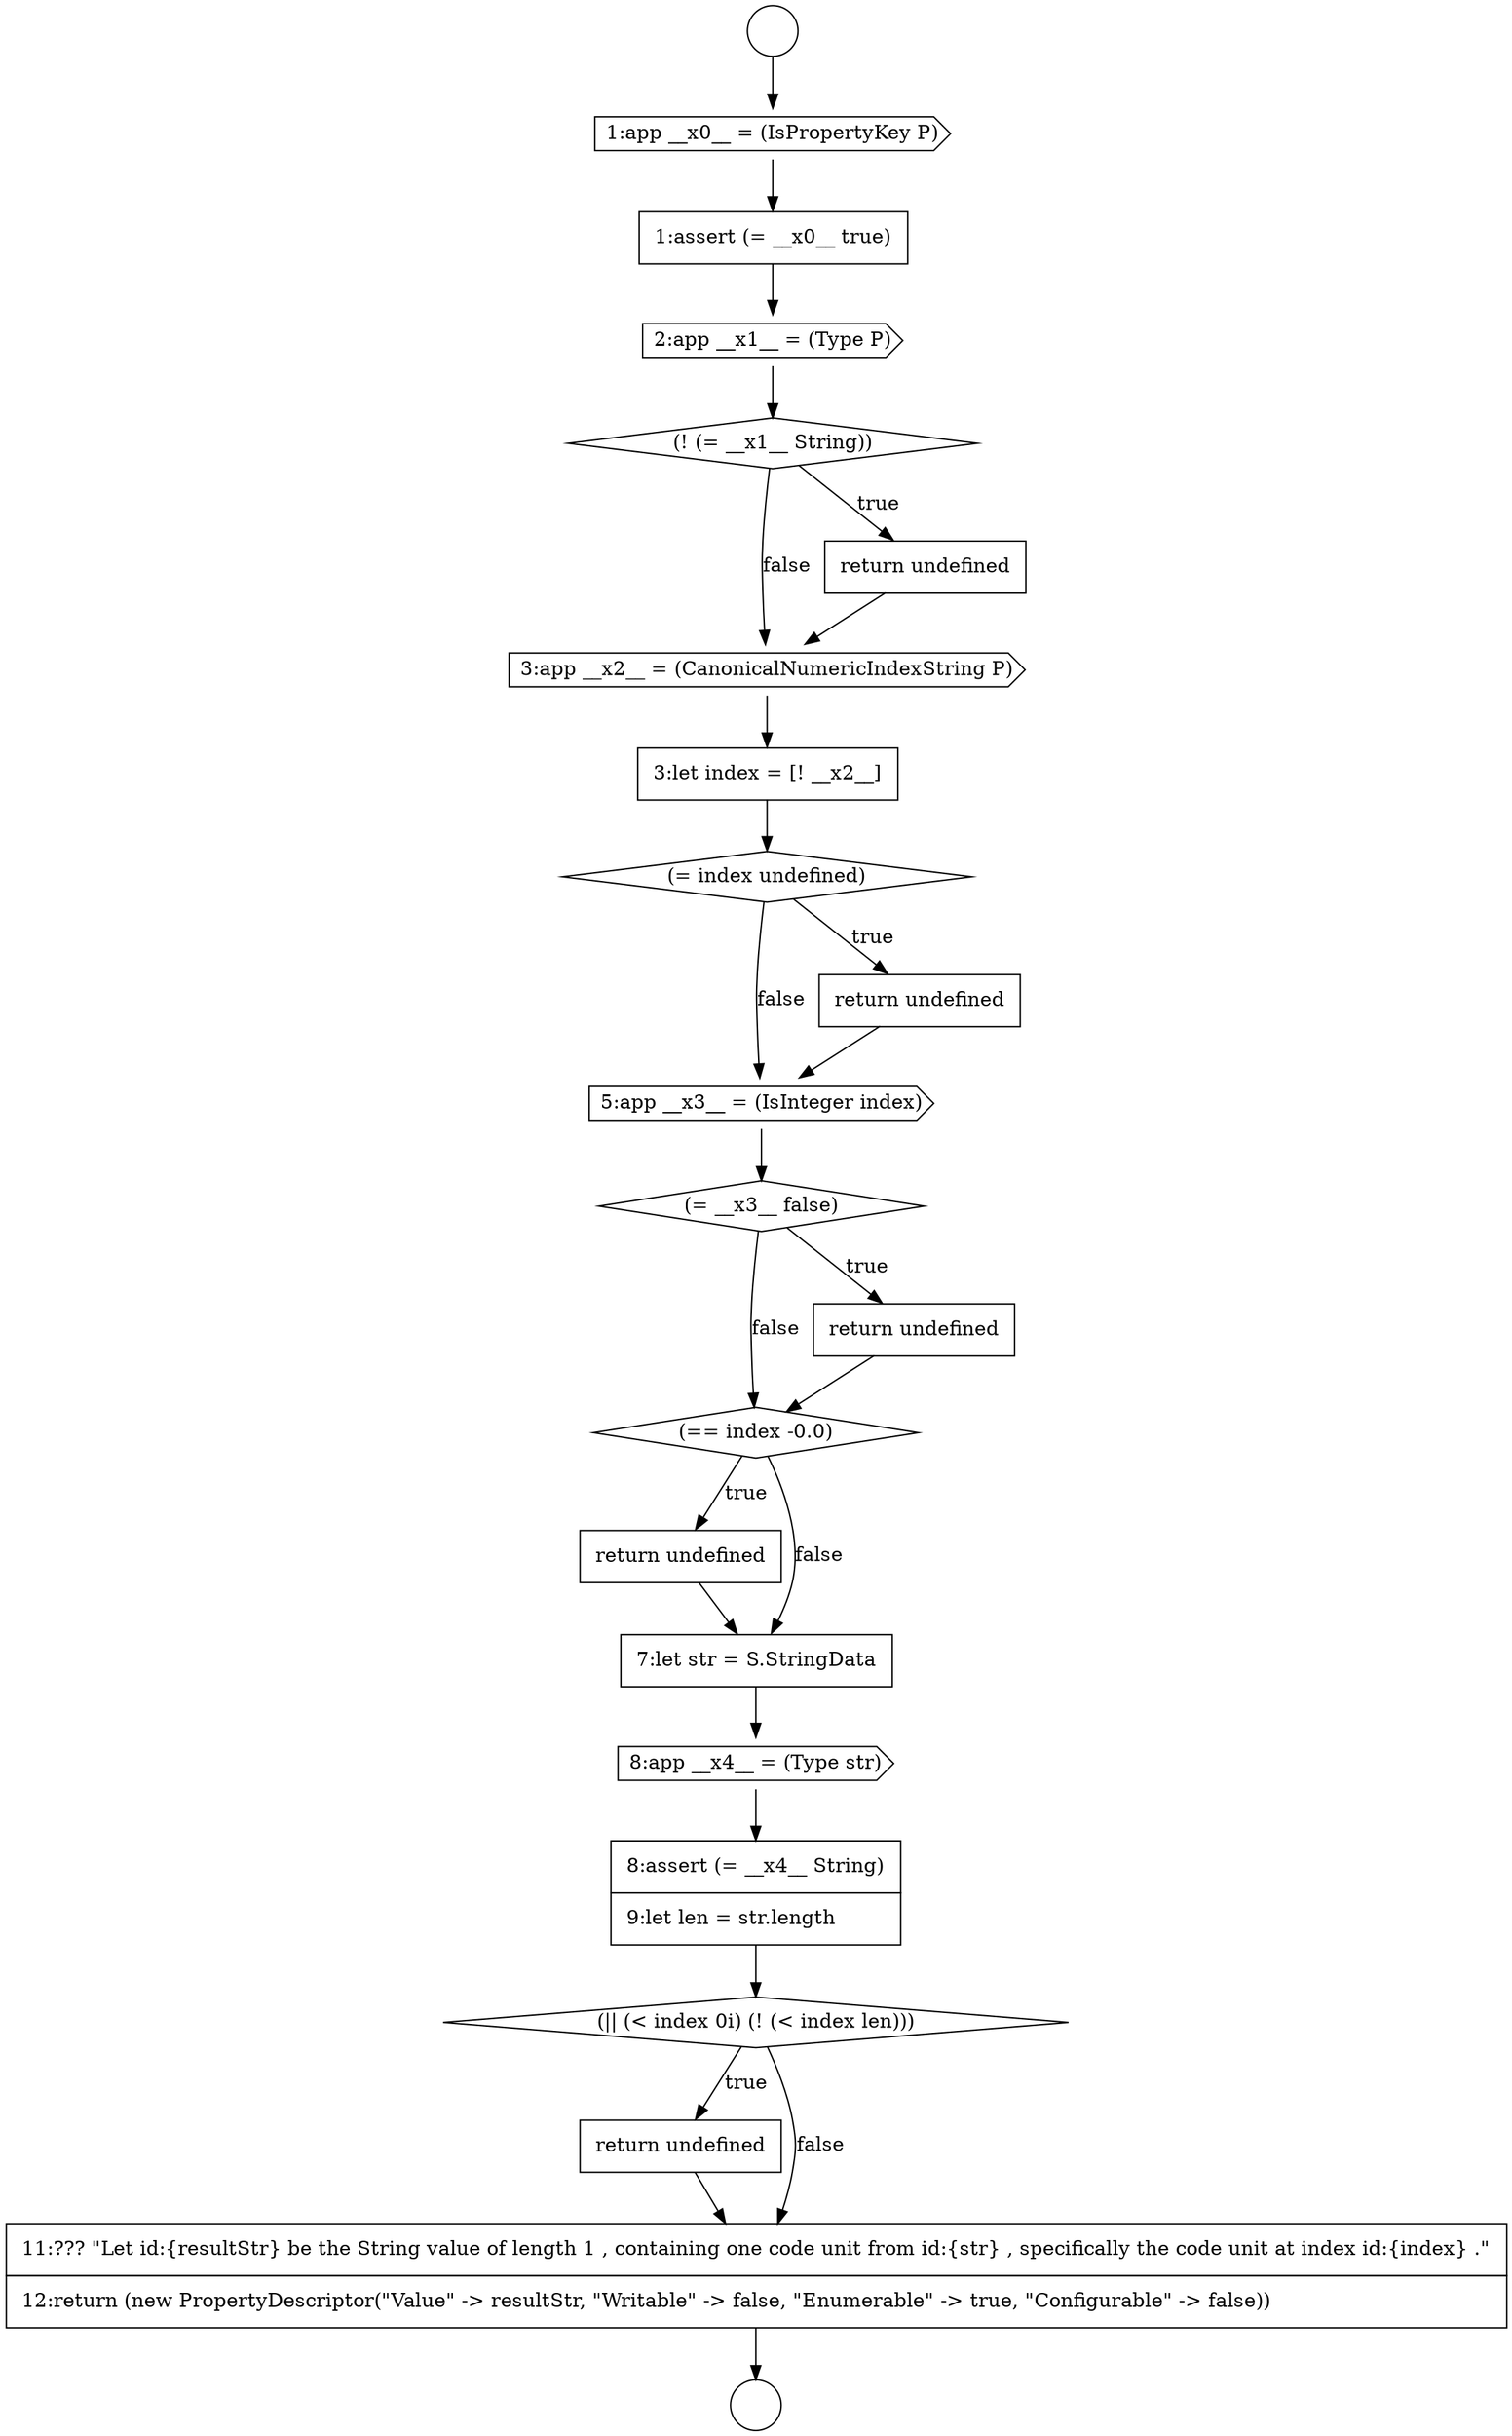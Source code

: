digraph {
  node2444 [shape=circle label=" " color="black" fillcolor="white" style=filled]
  node2450 [shape=cds, label=<<font color="black">3:app __x2__ = (CanonicalNumericIndexString P)</font>> color="black" fillcolor="white" style=filled]
  node2457 [shape=diamond, label=<<font color="black">(== index -0.0)</font>> color="black" fillcolor="white" style=filled]
  node2449 [shape=none, margin=0, label=<<font color="black">
    <table border="0" cellborder="1" cellspacing="0" cellpadding="10">
      <tr><td align="left">return undefined</td></tr>
    </table>
  </font>> color="black" fillcolor="white" style=filled]
  node2454 [shape=cds, label=<<font color="black">5:app __x3__ = (IsInteger index)</font>> color="black" fillcolor="white" style=filled]
  node2458 [shape=none, margin=0, label=<<font color="black">
    <table border="0" cellborder="1" cellspacing="0" cellpadding="10">
      <tr><td align="left">return undefined</td></tr>
    </table>
  </font>> color="black" fillcolor="white" style=filled]
  node2443 [shape=circle label=" " color="black" fillcolor="white" style=filled]
  node2453 [shape=none, margin=0, label=<<font color="black">
    <table border="0" cellborder="1" cellspacing="0" cellpadding="10">
      <tr><td align="left">return undefined</td></tr>
    </table>
  </font>> color="black" fillcolor="white" style=filled]
  node2452 [shape=diamond, label=<<font color="black">(= index undefined)</font>> color="black" fillcolor="white" style=filled]
  node2463 [shape=none, margin=0, label=<<font color="black">
    <table border="0" cellborder="1" cellspacing="0" cellpadding="10">
      <tr><td align="left">return undefined</td></tr>
    </table>
  </font>> color="black" fillcolor="white" style=filled]
  node2448 [shape=diamond, label=<<font color="black">(! (= __x1__ String))</font>> color="black" fillcolor="white" style=filled]
  node2459 [shape=none, margin=0, label=<<font color="black">
    <table border="0" cellborder="1" cellspacing="0" cellpadding="10">
      <tr><td align="left">7:let str = S.StringData</td></tr>
    </table>
  </font>> color="black" fillcolor="white" style=filled]
  node2456 [shape=none, margin=0, label=<<font color="black">
    <table border="0" cellborder="1" cellspacing="0" cellpadding="10">
      <tr><td align="left">return undefined</td></tr>
    </table>
  </font>> color="black" fillcolor="white" style=filled]
  node2451 [shape=none, margin=0, label=<<font color="black">
    <table border="0" cellborder="1" cellspacing="0" cellpadding="10">
      <tr><td align="left">3:let index = [! __x2__]</td></tr>
    </table>
  </font>> color="black" fillcolor="white" style=filled]
  node2445 [shape=cds, label=<<font color="black">1:app __x0__ = (IsPropertyKey P)</font>> color="black" fillcolor="white" style=filled]
  node2464 [shape=none, margin=0, label=<<font color="black">
    <table border="0" cellborder="1" cellspacing="0" cellpadding="10">
      <tr><td align="left">11:??? &quot;Let id:{resultStr} be the String value of length 1 , containing one code unit from id:{str} , specifically the code unit at index id:{index} .&quot;</td></tr>
      <tr><td align="left">12:return (new PropertyDescriptor(&quot;Value&quot; -&gt; resultStr, &quot;Writable&quot; -&gt; false, &quot;Enumerable&quot; -&gt; true, &quot;Configurable&quot; -&gt; false))</td></tr>
    </table>
  </font>> color="black" fillcolor="white" style=filled]
  node2460 [shape=cds, label=<<font color="black">8:app __x4__ = (Type str)</font>> color="black" fillcolor="white" style=filled]
  node2455 [shape=diamond, label=<<font color="black">(= __x3__ false)</font>> color="black" fillcolor="white" style=filled]
  node2446 [shape=none, margin=0, label=<<font color="black">
    <table border="0" cellborder="1" cellspacing="0" cellpadding="10">
      <tr><td align="left">1:assert (= __x0__ true)</td></tr>
    </table>
  </font>> color="black" fillcolor="white" style=filled]
  node2461 [shape=none, margin=0, label=<<font color="black">
    <table border="0" cellborder="1" cellspacing="0" cellpadding="10">
      <tr><td align="left">8:assert (= __x4__ String)</td></tr>
      <tr><td align="left">9:let len = str.length</td></tr>
    </table>
  </font>> color="black" fillcolor="white" style=filled]
  node2447 [shape=cds, label=<<font color="black">2:app __x1__ = (Type P)</font>> color="black" fillcolor="white" style=filled]
  node2462 [shape=diamond, label=<<font color="black">(|| (&lt; index 0i) (! (&lt; index len)))</font>> color="black" fillcolor="white" style=filled]
  node2455 -> node2456 [label=<<font color="black">true</font>> color="black"]
  node2455 -> node2457 [label=<<font color="black">false</font>> color="black"]
  node2458 -> node2459 [ color="black"]
  node2445 -> node2446 [ color="black"]
  node2459 -> node2460 [ color="black"]
  node2464 -> node2444 [ color="black"]
  node2449 -> node2450 [ color="black"]
  node2451 -> node2452 [ color="black"]
  node2454 -> node2455 [ color="black"]
  node2446 -> node2447 [ color="black"]
  node2452 -> node2453 [label=<<font color="black">true</font>> color="black"]
  node2452 -> node2454 [label=<<font color="black">false</font>> color="black"]
  node2460 -> node2461 [ color="black"]
  node2450 -> node2451 [ color="black"]
  node2447 -> node2448 [ color="black"]
  node2457 -> node2458 [label=<<font color="black">true</font>> color="black"]
  node2457 -> node2459 [label=<<font color="black">false</font>> color="black"]
  node2443 -> node2445 [ color="black"]
  node2461 -> node2462 [ color="black"]
  node2462 -> node2463 [label=<<font color="black">true</font>> color="black"]
  node2462 -> node2464 [label=<<font color="black">false</font>> color="black"]
  node2453 -> node2454 [ color="black"]
  node2456 -> node2457 [ color="black"]
  node2448 -> node2449 [label=<<font color="black">true</font>> color="black"]
  node2448 -> node2450 [label=<<font color="black">false</font>> color="black"]
  node2463 -> node2464 [ color="black"]
}
